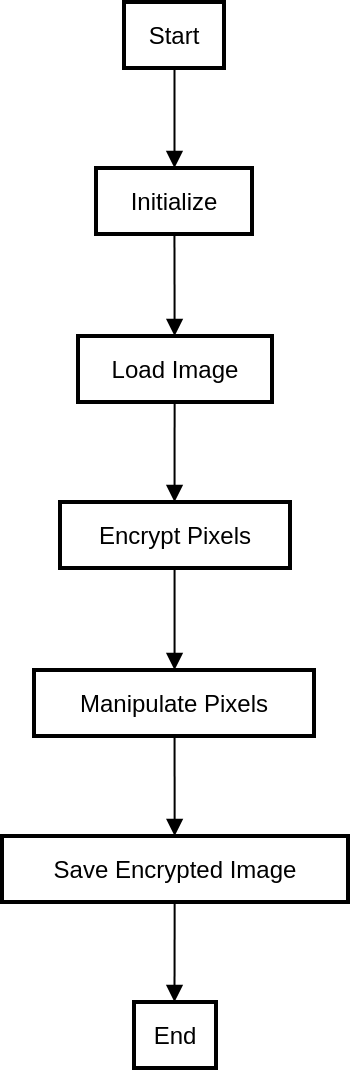 <mxfile version="24.4.13" type="device">
  <diagram name="Page-1" id="3OIVXL_a3F_Ihq2Xz5nI">
    <mxGraphModel dx="1900" dy="1696" grid="1" gridSize="10" guides="1" tooltips="1" connect="1" arrows="1" fold="1" page="1" pageScale="1" pageWidth="850" pageHeight="1100" math="0" shadow="0">
      <root>
        <mxCell id="0" />
        <mxCell id="1" parent="0" />
        <mxCell id="2" value="Start" style="whiteSpace=wrap;strokeWidth=2;" parent="1" vertex="1">
          <mxGeometry x="61" width="50" height="33" as="geometry" />
        </mxCell>
        <mxCell id="3" value="Initialize" style="whiteSpace=wrap;strokeWidth=2;" parent="1" vertex="1">
          <mxGeometry x="47" y="83" width="78" height="33" as="geometry" />
        </mxCell>
        <mxCell id="4" value="Load Image" style="whiteSpace=wrap;strokeWidth=2;" parent="1" vertex="1">
          <mxGeometry x="38" y="167" width="97" height="33" as="geometry" />
        </mxCell>
        <mxCell id="5" value="Encrypt Pixels" style="whiteSpace=wrap;strokeWidth=2;" parent="1" vertex="1">
          <mxGeometry x="29" y="250" width="115" height="33" as="geometry" />
        </mxCell>
        <mxCell id="6" value="Manipulate Pixels" style="whiteSpace=wrap;strokeWidth=2;" parent="1" vertex="1">
          <mxGeometry x="16" y="334" width="140" height="33" as="geometry" />
        </mxCell>
        <mxCell id="7" value="Save Encrypted Image" style="whiteSpace=wrap;strokeWidth=2;" parent="1" vertex="1">
          <mxGeometry y="417" width="173" height="33" as="geometry" />
        </mxCell>
        <mxCell id="8" value="End" style="whiteSpace=wrap;strokeWidth=2;" parent="1" vertex="1">
          <mxGeometry x="66" y="500" width="41" height="33" as="geometry" />
        </mxCell>
        <mxCell id="9" value="" style="curved=1;startArrow=none;endArrow=block;exitX=0.505;exitY=1.012;entryX=0.503;entryY=0.012;" parent="1" source="2" target="3" edge="1">
          <mxGeometry relative="1" as="geometry">
            <Array as="points" />
          </mxGeometry>
        </mxCell>
        <mxCell id="10" value="" style="curved=1;startArrow=none;endArrow=block;exitX=0.503;exitY=1.024;entryX=0.498;entryY=-0.006;" parent="1" source="3" target="4" edge="1">
          <mxGeometry relative="1" as="geometry">
            <Array as="points" />
          </mxGeometry>
        </mxCell>
        <mxCell id="11" value="" style="curved=1;startArrow=none;endArrow=block;exitX=0.498;exitY=1.006;entryX=0.498;entryY=0.006;" parent="1" source="4" target="5" edge="1">
          <mxGeometry relative="1" as="geometry">
            <Array as="points" />
          </mxGeometry>
        </mxCell>
        <mxCell id="12" value="" style="curved=1;startArrow=none;endArrow=block;exitX=0.498;exitY=1.018;entryX=0.502;entryY=-0.012;" parent="1" source="5" target="6" edge="1">
          <mxGeometry relative="1" as="geometry">
            <Array as="points" />
          </mxGeometry>
        </mxCell>
        <mxCell id="13" value="" style="curved=1;startArrow=none;endArrow=block;exitX=0.502;exitY=1.0;entryX=0.499;entryY=2.312e-7;" parent="1" source="6" target="7" edge="1">
          <mxGeometry relative="1" as="geometry">
            <Array as="points" />
          </mxGeometry>
        </mxCell>
        <mxCell id="14" value="" style="curved=1;startArrow=none;endArrow=block;exitX=0.499;exitY=1.012;entryX=0.494;entryY=0.012;" parent="1" source="7" target="8" edge="1">
          <mxGeometry relative="1" as="geometry">
            <Array as="points" />
          </mxGeometry>
        </mxCell>
      </root>
    </mxGraphModel>
  </diagram>
</mxfile>
